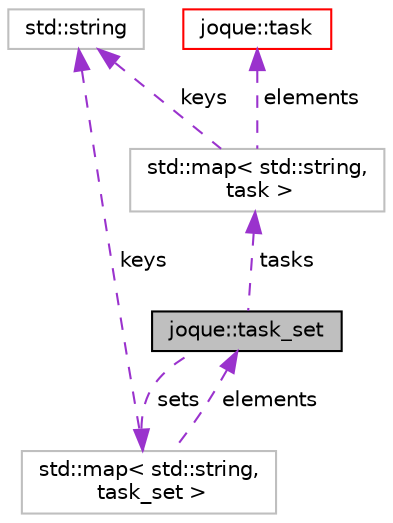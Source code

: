 digraph "joque::task_set"
{
 // LATEX_PDF_SIZE
  edge [fontname="Helvetica",fontsize="10",labelfontname="Helvetica",labelfontsize="10"];
  node [fontname="Helvetica",fontsize="10",shape=record];
  Node1 [label="joque::task_set",height=0.2,width=0.4,color="black", fillcolor="grey75", style="filled", fontcolor="black",tooltip=" "];
  Node2 -> Node1 [dir="back",color="darkorchid3",fontsize="10",style="dashed",label=" tasks" ,fontname="Helvetica"];
  Node2 [label="std::map\< std::string,\l task \>",height=0.2,width=0.4,color="grey75", fillcolor="white", style="filled",tooltip=" "];
  Node3 -> Node2 [dir="back",color="darkorchid3",fontsize="10",style="dashed",label=" keys" ,fontname="Helvetica"];
  Node3 [label="std::string",height=0.2,width=0.4,color="grey75", fillcolor="white", style="filled",tooltip=" "];
  Node5 -> Node2 [dir="back",color="darkorchid3",fontsize="10",style="dashed",label=" elements" ,fontname="Helvetica"];
  Node5 [label="joque::task",height=0.2,width=0.4,color="red", fillcolor="white", style="filled",URL="$namespacejoque.html#structjoque_1_1task",tooltip=" "];
  Node12 -> Node1 [dir="back",color="darkorchid3",fontsize="10",style="dashed",label=" sets" ,fontname="Helvetica"];
  Node12 [label="std::map\< std::string,\l task_set \>",height=0.2,width=0.4,color="grey75", fillcolor="white", style="filled",tooltip=" "];
  Node1 -> Node12 [dir="back",color="darkorchid3",fontsize="10",style="dashed",label=" elements" ,fontname="Helvetica"];
  Node3 -> Node12 [dir="back",color="darkorchid3",fontsize="10",style="dashed",label=" keys" ,fontname="Helvetica"];
}
